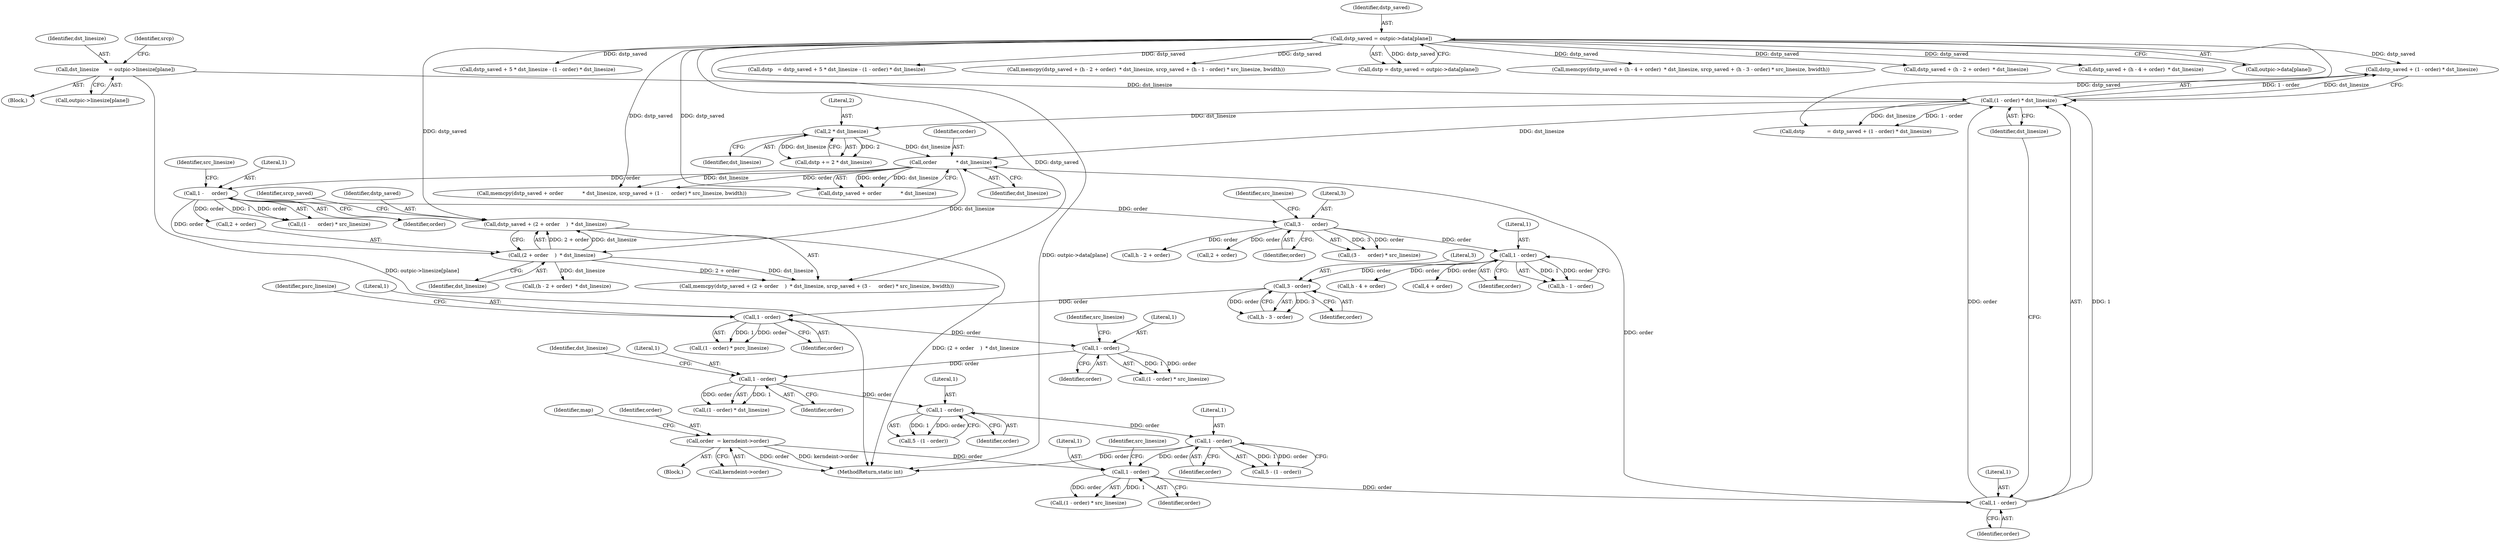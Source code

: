 digraph "0_FFmpeg_e43a0a232dbf6d3c161823c2e07c52e76227a1bc_5@pointer" {
"1000379" [label="(Call,dstp_saved + (2 + order    )  * dst_linesize)"];
"1000307" [label="(Call,dstp_saved = outpic->data[plane])"];
"1000381" [label="(Call,(2 + order    )  * dst_linesize)"];
"1000373" [label="(Call,1 -     order)"];
"1000367" [label="(Call,order            * dst_linesize)"];
"1000335" [label="(Call,1 - order)"];
"1000326" [label="(Call,1 - order)"];
"1000186" [label="(Call,order  = kerndeint->order)"];
"1000581" [label="(Call,1 - order)"];
"1000572" [label="(Call,1 - order)"];
"1000563" [label="(Call,1 - order)"];
"1000498" [label="(Call,1 - order)"];
"1000447" [label="(Call,1 - order)"];
"1000429" [label="(Call,3 - order)"];
"1000409" [label="(Call,1 - order)"];
"1000389" [label="(Call,3 -     order)"];
"1000334" [label="(Call,(1 - order) * dst_linesize)"];
"1000314" [label="(Call,dst_linesize      = outpic->linesize[plane])"];
"1000361" [label="(Call,2 * dst_linesize)"];
"1000334" [label="(Call,(1 - order) * dst_linesize)"];
"1000389" [label="(Call,3 -     order)"];
"1000336" [label="(Literal,1)"];
"1000581" [label="(Call,1 - order)"];
"1000325" [label="(Call,(1 - order) * src_linesize)"];
"1000392" [label="(Identifier,src_linesize)"];
"1000418" [label="(Call,h - 4 + order)"];
"1000556" [label="(Call,dstp_saved + 5 * dst_linesize - (1 - order) * dst_linesize)"];
"1000431" [label="(Identifier,order)"];
"1000427" [label="(Call,h - 3 - order)"];
"1000448" [label="(Literal,1)"];
"1000390" [label="(Literal,3)"];
"1000315" [label="(Identifier,dst_linesize)"];
"1000378" [label="(Call,memcpy(dstp_saved + (2 + order    )  * dst_linesize, srcp_saved + (3 -     order) * src_linesize, bwidth))"];
"1000582" [label="(Literal,1)"];
"1000497" [label="(Call,(1 - order) * src_linesize)"];
"1000332" [label="(Call,dstp_saved + (1 - order) * dst_linesize)"];
"1000361" [label="(Call,2 * dst_linesize)"];
"1000397" [label="(Call,(h - 2 + order)  * dst_linesize)"];
"1000501" [label="(Identifier,src_linesize)"];
"1000338" [label="(Identifier,dst_linesize)"];
"1000388" [label="(Call,(3 -     order) * src_linesize)"];
"1000193" [label="(Identifier,map)"];
"1000500" [label="(Identifier,order)"];
"1000369" [label="(Identifier,dst_linesize)"];
"1000322" [label="(Identifier,srcp)"];
"1000381" [label="(Call,(2 + order    )  * dst_linesize)"];
"1000374" [label="(Literal,1)"];
"1000387" [label="(Identifier,srcp_saved)"];
"1000368" [label="(Identifier,order)"];
"1000554" [label="(Call,dstp   = dstp_saved + 5 * dst_linesize - (1 - order) * dst_linesize)"];
"1000120" [label="(Block,)"];
"1000394" [label="(Call,memcpy(dstp_saved + (h - 2 + order)  * dst_linesize, srcp_saved + (h - 1 - order) * src_linesize, bwidth))"];
"1000398" [label="(Call,h - 2 + order)"];
"1000450" [label="(Identifier,psrc_linesize)"];
"1000186" [label="(Call,order  = kerndeint->order)"];
"1000499" [label="(Literal,1)"];
"1000382" [label="(Call,2 + order)"];
"1000376" [label="(Identifier,src_linesize)"];
"1000305" [label="(Call,dstp = dstp_saved = outpic->data[plane])"];
"1000367" [label="(Call,order            * dst_linesize)"];
"1000572" [label="(Call,1 - order)"];
"1000335" [label="(Call,1 - order)"];
"1000385" [label="(Identifier,dst_linesize)"];
"1000314" [label="(Call,dst_linesize      = outpic->linesize[plane])"];
"1000307" [label="(Call,dstp_saved = outpic->data[plane])"];
"1000328" [label="(Identifier,order)"];
"1000379" [label="(Call,dstp_saved + (2 + order    )  * dst_linesize)"];
"1000363" [label="(Identifier,dst_linesize)"];
"1000420" [label="(Call,4 + order)"];
"1000326" [label="(Call,1 - order)"];
"1000380" [label="(Identifier,dstp_saved)"];
"1000414" [label="(Call,memcpy(dstp_saved + (h - 4 + order)  * dst_linesize, srcp_saved + (h - 3 - order) * src_linesize, bwidth))"];
"1000446" [label="(Call,(1 - order) * psrc_linesize)"];
"1000308" [label="(Identifier,dstp_saved)"];
"1000373" [label="(Call,1 -     order)"];
"1000187" [label="(Identifier,order)"];
"1000430" [label="(Literal,3)"];
"1000372" [label="(Call,(1 -     order) * src_linesize)"];
"1000327" [label="(Literal,1)"];
"1000409" [label="(Call,1 - order)"];
"1000316" [label="(Call,outpic->linesize[plane])"];
"1000362" [label="(Literal,2)"];
"1000573" [label="(Literal,1)"];
"1000498" [label="(Call,1 - order)"];
"1000562" [label="(Call,(1 - order) * dst_linesize)"];
"1000359" [label="(Call,dstp += 2 * dst_linesize)"];
"1000447" [label="(Call,1 - order)"];
"1000563" [label="(Call,1 - order)"];
"1000400" [label="(Call,2 + order)"];
"1000258" [label="(Block,)"];
"1000364" [label="(Call,memcpy(dstp_saved + order            * dst_linesize, srcp_saved + (1 -     order) * src_linesize, bwidth))"];
"1000395" [label="(Call,dstp_saved + (h - 2 + order)  * dst_linesize)"];
"1001153" [label="(MethodReturn,static int)"];
"1000566" [label="(Identifier,dst_linesize)"];
"1000583" [label="(Identifier,order)"];
"1000565" [label="(Identifier,order)"];
"1000411" [label="(Identifier,order)"];
"1000564" [label="(Literal,1)"];
"1000574" [label="(Identifier,order)"];
"1000410" [label="(Literal,1)"];
"1000570" [label="(Call,5 - (1 - order))"];
"1000407" [label="(Call,h - 1 - order)"];
"1000579" [label="(Call,5 - (1 - order))"];
"1000429" [label="(Call,3 - order)"];
"1000391" [label="(Identifier,order)"];
"1000415" [label="(Call,dstp_saved + (h - 4 + order)  * dst_linesize)"];
"1000188" [label="(Call,kerndeint->order)"];
"1000329" [label="(Identifier,src_linesize)"];
"1000365" [label="(Call,dstp_saved + order            * dst_linesize)"];
"1000330" [label="(Call,dstp              = dstp_saved + (1 - order) * dst_linesize)"];
"1000375" [label="(Identifier,order)"];
"1000449" [label="(Identifier,order)"];
"1000337" [label="(Identifier,order)"];
"1000309" [label="(Call,outpic->data[plane])"];
"1000379" -> "1000378"  [label="AST: "];
"1000379" -> "1000381"  [label="CFG: "];
"1000380" -> "1000379"  [label="AST: "];
"1000381" -> "1000379"  [label="AST: "];
"1000387" -> "1000379"  [label="CFG: "];
"1000379" -> "1001153"  [label="DDG: (2 + order    )  * dst_linesize"];
"1000307" -> "1000379"  [label="DDG: dstp_saved"];
"1000381" -> "1000379"  [label="DDG: 2 + order"];
"1000381" -> "1000379"  [label="DDG: dst_linesize"];
"1000307" -> "1000305"  [label="AST: "];
"1000307" -> "1000309"  [label="CFG: "];
"1000308" -> "1000307"  [label="AST: "];
"1000309" -> "1000307"  [label="AST: "];
"1000305" -> "1000307"  [label="CFG: "];
"1000307" -> "1001153"  [label="DDG: outpic->data[plane]"];
"1000307" -> "1000305"  [label="DDG: dstp_saved"];
"1000307" -> "1000330"  [label="DDG: dstp_saved"];
"1000307" -> "1000332"  [label="DDG: dstp_saved"];
"1000307" -> "1000364"  [label="DDG: dstp_saved"];
"1000307" -> "1000365"  [label="DDG: dstp_saved"];
"1000307" -> "1000378"  [label="DDG: dstp_saved"];
"1000307" -> "1000394"  [label="DDG: dstp_saved"];
"1000307" -> "1000395"  [label="DDG: dstp_saved"];
"1000307" -> "1000414"  [label="DDG: dstp_saved"];
"1000307" -> "1000415"  [label="DDG: dstp_saved"];
"1000307" -> "1000554"  [label="DDG: dstp_saved"];
"1000307" -> "1000556"  [label="DDG: dstp_saved"];
"1000381" -> "1000385"  [label="CFG: "];
"1000382" -> "1000381"  [label="AST: "];
"1000385" -> "1000381"  [label="AST: "];
"1000381" -> "1000378"  [label="DDG: 2 + order"];
"1000381" -> "1000378"  [label="DDG: dst_linesize"];
"1000373" -> "1000381"  [label="DDG: order"];
"1000367" -> "1000381"  [label="DDG: dst_linesize"];
"1000381" -> "1000397"  [label="DDG: dst_linesize"];
"1000373" -> "1000372"  [label="AST: "];
"1000373" -> "1000375"  [label="CFG: "];
"1000374" -> "1000373"  [label="AST: "];
"1000375" -> "1000373"  [label="AST: "];
"1000376" -> "1000373"  [label="CFG: "];
"1000373" -> "1000372"  [label="DDG: 1"];
"1000373" -> "1000372"  [label="DDG: order"];
"1000367" -> "1000373"  [label="DDG: order"];
"1000373" -> "1000382"  [label="DDG: order"];
"1000373" -> "1000389"  [label="DDG: order"];
"1000367" -> "1000365"  [label="AST: "];
"1000367" -> "1000369"  [label="CFG: "];
"1000368" -> "1000367"  [label="AST: "];
"1000369" -> "1000367"  [label="AST: "];
"1000365" -> "1000367"  [label="CFG: "];
"1000367" -> "1000364"  [label="DDG: order"];
"1000367" -> "1000364"  [label="DDG: dst_linesize"];
"1000367" -> "1000365"  [label="DDG: order"];
"1000367" -> "1000365"  [label="DDG: dst_linesize"];
"1000335" -> "1000367"  [label="DDG: order"];
"1000334" -> "1000367"  [label="DDG: dst_linesize"];
"1000361" -> "1000367"  [label="DDG: dst_linesize"];
"1000335" -> "1000334"  [label="AST: "];
"1000335" -> "1000337"  [label="CFG: "];
"1000336" -> "1000335"  [label="AST: "];
"1000337" -> "1000335"  [label="AST: "];
"1000338" -> "1000335"  [label="CFG: "];
"1000335" -> "1000334"  [label="DDG: 1"];
"1000335" -> "1000334"  [label="DDG: order"];
"1000326" -> "1000335"  [label="DDG: order"];
"1000326" -> "1000325"  [label="AST: "];
"1000326" -> "1000328"  [label="CFG: "];
"1000327" -> "1000326"  [label="AST: "];
"1000328" -> "1000326"  [label="AST: "];
"1000329" -> "1000326"  [label="CFG: "];
"1000326" -> "1000325"  [label="DDG: 1"];
"1000326" -> "1000325"  [label="DDG: order"];
"1000186" -> "1000326"  [label="DDG: order"];
"1000581" -> "1000326"  [label="DDG: order"];
"1000186" -> "1000120"  [label="AST: "];
"1000186" -> "1000188"  [label="CFG: "];
"1000187" -> "1000186"  [label="AST: "];
"1000188" -> "1000186"  [label="AST: "];
"1000193" -> "1000186"  [label="CFG: "];
"1000186" -> "1001153"  [label="DDG: kerndeint->order"];
"1000186" -> "1001153"  [label="DDG: order"];
"1000581" -> "1000579"  [label="AST: "];
"1000581" -> "1000583"  [label="CFG: "];
"1000582" -> "1000581"  [label="AST: "];
"1000583" -> "1000581"  [label="AST: "];
"1000579" -> "1000581"  [label="CFG: "];
"1000581" -> "1001153"  [label="DDG: order"];
"1000581" -> "1000579"  [label="DDG: 1"];
"1000581" -> "1000579"  [label="DDG: order"];
"1000572" -> "1000581"  [label="DDG: order"];
"1000572" -> "1000570"  [label="AST: "];
"1000572" -> "1000574"  [label="CFG: "];
"1000573" -> "1000572"  [label="AST: "];
"1000574" -> "1000572"  [label="AST: "];
"1000570" -> "1000572"  [label="CFG: "];
"1000572" -> "1000570"  [label="DDG: 1"];
"1000572" -> "1000570"  [label="DDG: order"];
"1000563" -> "1000572"  [label="DDG: order"];
"1000563" -> "1000562"  [label="AST: "];
"1000563" -> "1000565"  [label="CFG: "];
"1000564" -> "1000563"  [label="AST: "];
"1000565" -> "1000563"  [label="AST: "];
"1000566" -> "1000563"  [label="CFG: "];
"1000563" -> "1000562"  [label="DDG: 1"];
"1000563" -> "1000562"  [label="DDG: order"];
"1000498" -> "1000563"  [label="DDG: order"];
"1000498" -> "1000497"  [label="AST: "];
"1000498" -> "1000500"  [label="CFG: "];
"1000499" -> "1000498"  [label="AST: "];
"1000500" -> "1000498"  [label="AST: "];
"1000501" -> "1000498"  [label="CFG: "];
"1000498" -> "1000497"  [label="DDG: 1"];
"1000498" -> "1000497"  [label="DDG: order"];
"1000447" -> "1000498"  [label="DDG: order"];
"1000447" -> "1000446"  [label="AST: "];
"1000447" -> "1000449"  [label="CFG: "];
"1000448" -> "1000447"  [label="AST: "];
"1000449" -> "1000447"  [label="AST: "];
"1000450" -> "1000447"  [label="CFG: "];
"1000447" -> "1000446"  [label="DDG: 1"];
"1000447" -> "1000446"  [label="DDG: order"];
"1000429" -> "1000447"  [label="DDG: order"];
"1000429" -> "1000427"  [label="AST: "];
"1000429" -> "1000431"  [label="CFG: "];
"1000430" -> "1000429"  [label="AST: "];
"1000431" -> "1000429"  [label="AST: "];
"1000427" -> "1000429"  [label="CFG: "];
"1000429" -> "1000427"  [label="DDG: 3"];
"1000429" -> "1000427"  [label="DDG: order"];
"1000409" -> "1000429"  [label="DDG: order"];
"1000409" -> "1000407"  [label="AST: "];
"1000409" -> "1000411"  [label="CFG: "];
"1000410" -> "1000409"  [label="AST: "];
"1000411" -> "1000409"  [label="AST: "];
"1000407" -> "1000409"  [label="CFG: "];
"1000409" -> "1000407"  [label="DDG: 1"];
"1000409" -> "1000407"  [label="DDG: order"];
"1000389" -> "1000409"  [label="DDG: order"];
"1000409" -> "1000418"  [label="DDG: order"];
"1000409" -> "1000420"  [label="DDG: order"];
"1000389" -> "1000388"  [label="AST: "];
"1000389" -> "1000391"  [label="CFG: "];
"1000390" -> "1000389"  [label="AST: "];
"1000391" -> "1000389"  [label="AST: "];
"1000392" -> "1000389"  [label="CFG: "];
"1000389" -> "1000388"  [label="DDG: 3"];
"1000389" -> "1000388"  [label="DDG: order"];
"1000389" -> "1000398"  [label="DDG: order"];
"1000389" -> "1000400"  [label="DDG: order"];
"1000334" -> "1000332"  [label="AST: "];
"1000334" -> "1000338"  [label="CFG: "];
"1000338" -> "1000334"  [label="AST: "];
"1000332" -> "1000334"  [label="CFG: "];
"1000334" -> "1000330"  [label="DDG: 1 - order"];
"1000334" -> "1000330"  [label="DDG: dst_linesize"];
"1000334" -> "1000332"  [label="DDG: 1 - order"];
"1000334" -> "1000332"  [label="DDG: dst_linesize"];
"1000314" -> "1000334"  [label="DDG: dst_linesize"];
"1000334" -> "1000361"  [label="DDG: dst_linesize"];
"1000314" -> "1000258"  [label="AST: "];
"1000314" -> "1000316"  [label="CFG: "];
"1000315" -> "1000314"  [label="AST: "];
"1000316" -> "1000314"  [label="AST: "];
"1000322" -> "1000314"  [label="CFG: "];
"1000314" -> "1001153"  [label="DDG: outpic->linesize[plane]"];
"1000361" -> "1000359"  [label="AST: "];
"1000361" -> "1000363"  [label="CFG: "];
"1000362" -> "1000361"  [label="AST: "];
"1000363" -> "1000361"  [label="AST: "];
"1000359" -> "1000361"  [label="CFG: "];
"1000361" -> "1000359"  [label="DDG: 2"];
"1000361" -> "1000359"  [label="DDG: dst_linesize"];
}
